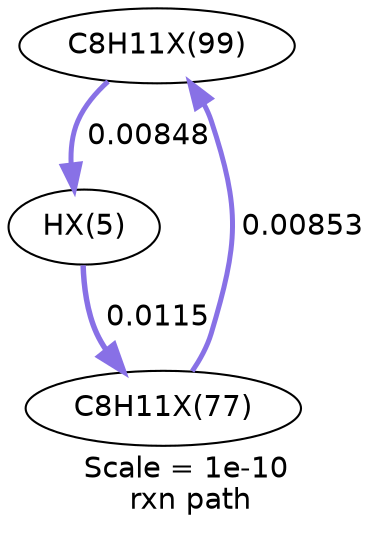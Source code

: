 digraph reaction_paths {
center=1;
s56 -> s38[fontname="Helvetica", style="setlinewidth(2.4)", arrowsize=1.2, color="0.7, 0.508, 0.9"
, label=" 0.00848"];
s38 -> s51[fontname="Helvetica", style="setlinewidth(2.63)", arrowsize=1.31, color="0.7, 0.512, 0.9"
, label=" 0.0115"];
s51 -> s56[fontname="Helvetica", style="setlinewidth(2.4)", arrowsize=1.2, color="0.7, 0.509, 0.9"
, label=" 0.00853"];
s38 [ fontname="Helvetica", label="HX(5)"];
s51 [ fontname="Helvetica", label="C8H11X(77)"];
s56 [ fontname="Helvetica", label="C8H11X(99)"];
 label = "Scale = 1e-10\l rxn path";
 fontname = "Helvetica";
}
